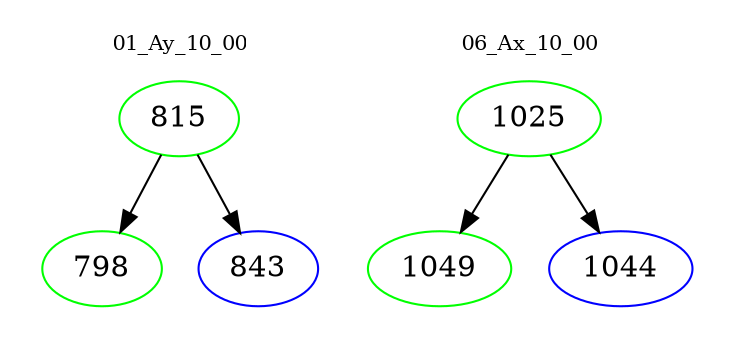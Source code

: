 digraph{
subgraph cluster_0 {
color = white
label = "01_Ay_10_00";
fontsize=10;
T0_815 [label="815", color="green"]
T0_815 -> T0_798 [color="black"]
T0_798 [label="798", color="green"]
T0_815 -> T0_843 [color="black"]
T0_843 [label="843", color="blue"]
}
subgraph cluster_1 {
color = white
label = "06_Ax_10_00";
fontsize=10;
T1_1025 [label="1025", color="green"]
T1_1025 -> T1_1049 [color="black"]
T1_1049 [label="1049", color="green"]
T1_1025 -> T1_1044 [color="black"]
T1_1044 [label="1044", color="blue"]
}
}
